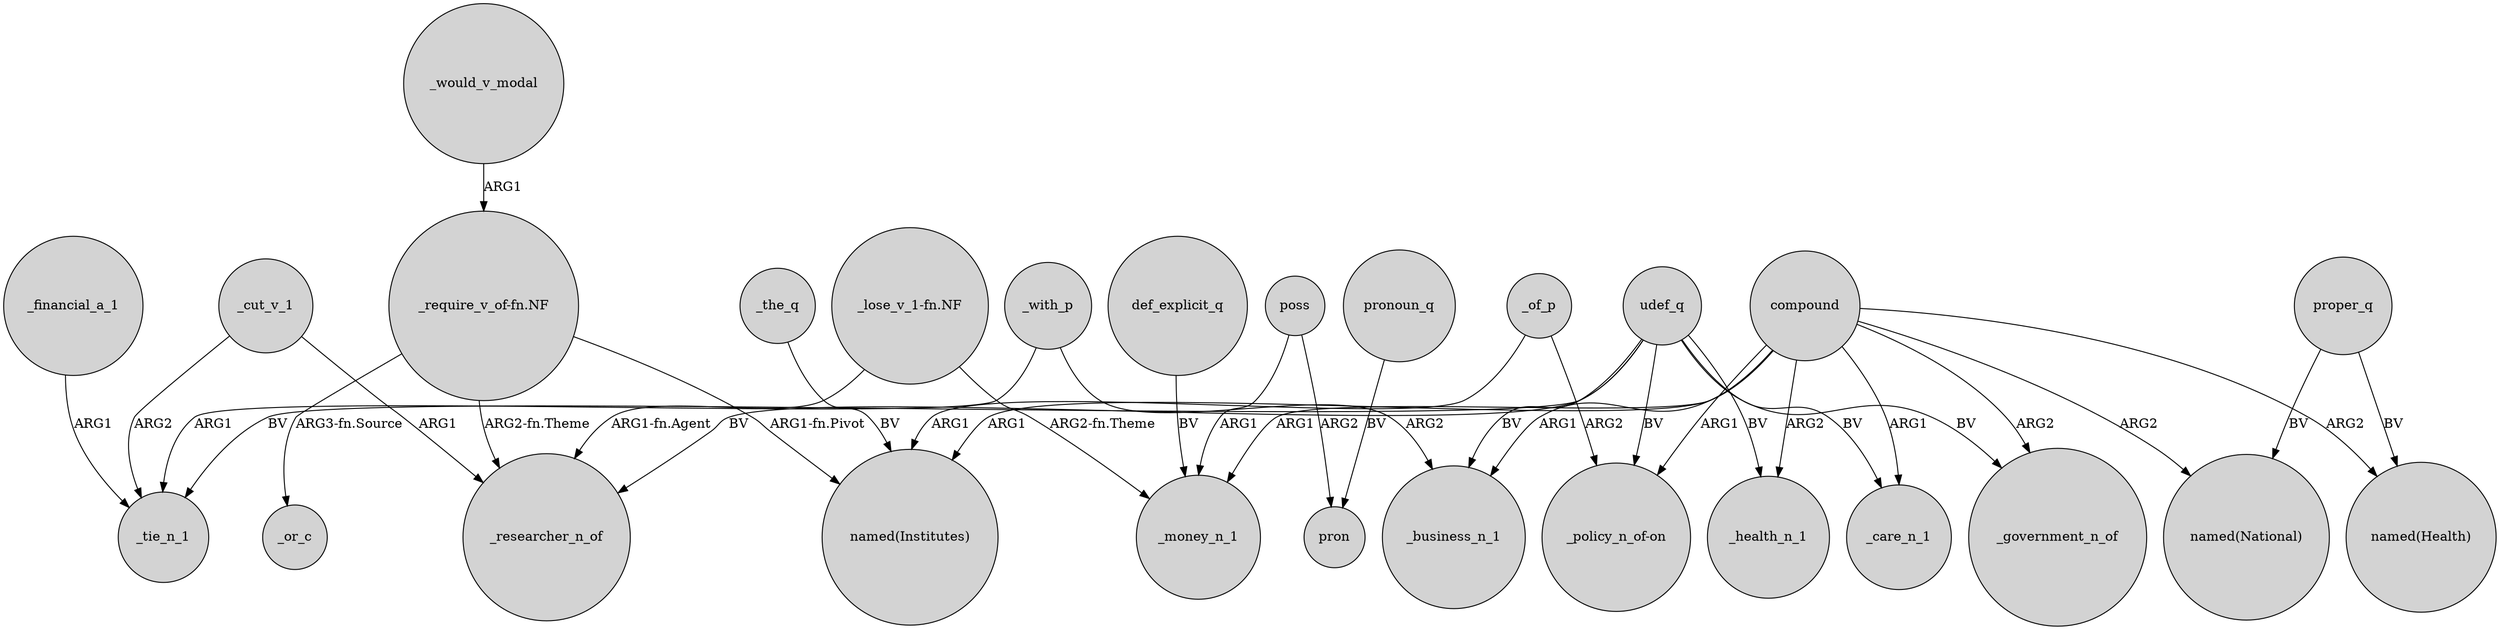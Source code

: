 digraph {
	node [shape=circle style=filled]
	_with_p -> _tie_n_1 [label=ARG1]
	"_require_v_of-fn.NF" -> "named(Institutes)" [label="ARG1-fn.Pivot"]
	poss -> pron [label=ARG2]
	compound -> _government_n_of [label=ARG2]
	udef_q -> _government_n_of [label=BV]
	_financial_a_1 -> _tie_n_1 [label=ARG1]
	udef_q -> _tie_n_1 [label=BV]
	udef_q -> _care_n_1 [label=BV]
	_of_p -> "_policy_n_of-on" [label=ARG2]
	proper_q -> "named(Health)" [label=BV]
	"_lose_v_1-fn.NF" -> _money_n_1 [label="ARG2-fn.Theme"]
	udef_q -> "_policy_n_of-on" [label=BV]
	"_require_v_of-fn.NF" -> _researcher_n_of [label="ARG2-fn.Theme"]
	_with_p -> _business_n_1 [label=ARG2]
	compound -> "named(Health)" [label=ARG2]
	_of_p -> "named(Institutes)" [label=ARG1]
	compound -> _money_n_1 [label=ARG1]
	compound -> "named(National)" [label=ARG2]
	pronoun_q -> pron [label=BV]
	_cut_v_1 -> _researcher_n_of [label=ARG1]
	compound -> "_policy_n_of-on" [label=ARG1]
	compound -> _health_n_1 [label=ARG2]
	udef_q -> _researcher_n_of [label=BV]
	compound -> _business_n_1 [label=ARG1]
	udef_q -> _health_n_1 [label=BV]
	"_lose_v_1-fn.NF" -> _researcher_n_of [label="ARG1-fn.Agent"]
	"_require_v_of-fn.NF" -> _or_c [label="ARG3-fn.Source"]
	poss -> _money_n_1 [label=ARG1]
	compound -> "named(Institutes)" [label=ARG1]
	_the_q -> "named(Institutes)" [label=BV]
	udef_q -> _business_n_1 [label=BV]
	_would_v_modal -> "_require_v_of-fn.NF" [label=ARG1]
	proper_q -> "named(National)" [label=BV]
	_cut_v_1 -> _tie_n_1 [label=ARG2]
	compound -> _care_n_1 [label=ARG1]
	def_explicit_q -> _money_n_1 [label=BV]
}
